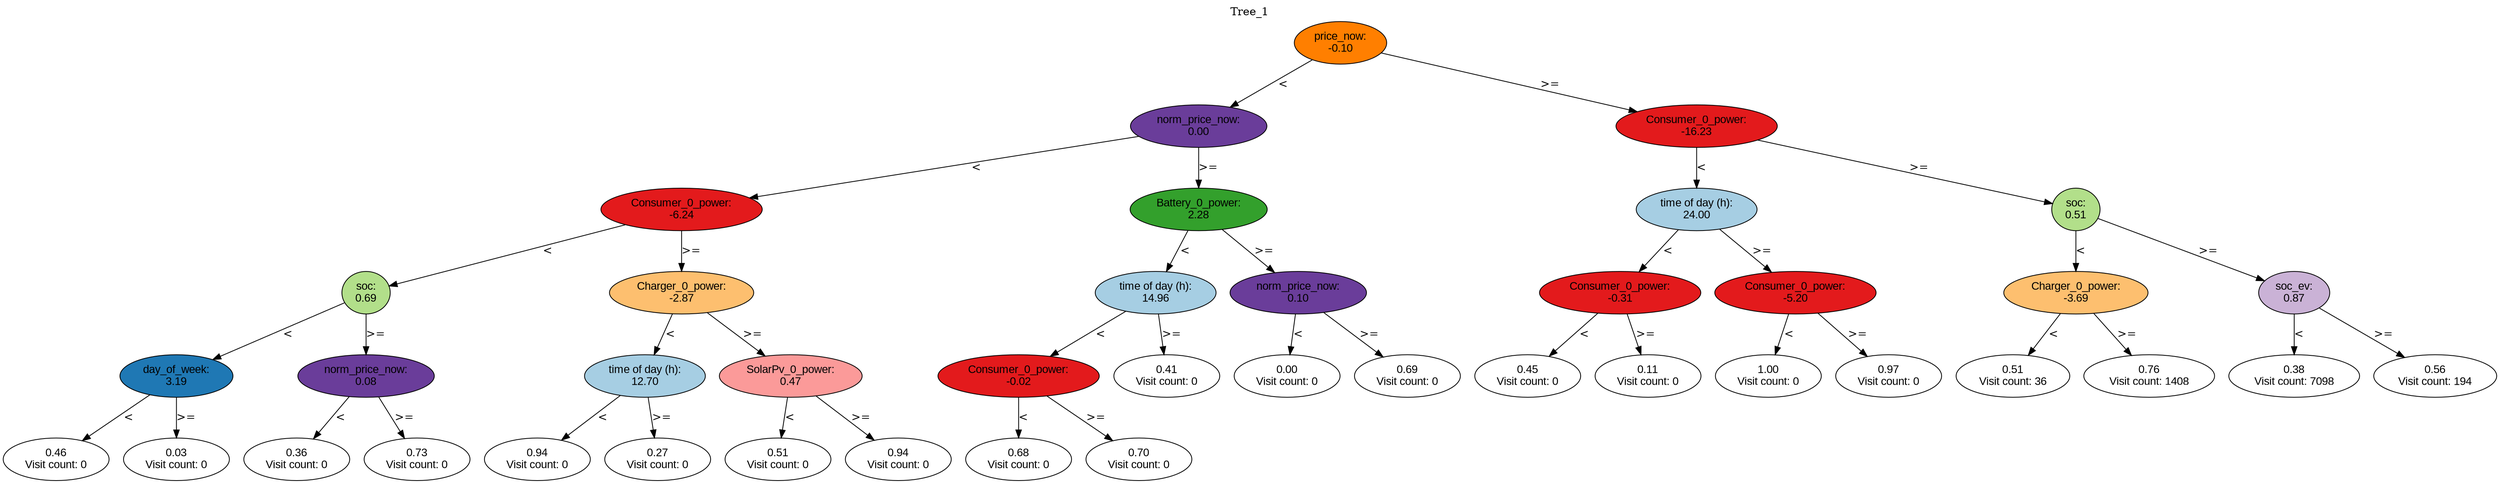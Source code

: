 digraph BST {
    node [fontname="Arial" style=filled colorscheme=paired12];
    0 [ label = "price_now:
-0.10" fillcolor=8];
    1 [ label = "norm_price_now:
0.00" fillcolor=10];
    2 [ label = "Consumer_0_power:
-6.24" fillcolor=6];
    3 [ label = "soc:
0.69" fillcolor=3];
    4 [ label = "day_of_week:
3.19" fillcolor=2];
    5 [ label = "0.46
Visit count: 0" fillcolor=white];
    6 [ label = "0.03
Visit count: 0" fillcolor=white];
    7 [ label = "norm_price_now:
0.08" fillcolor=10];
    8 [ label = "0.36
Visit count: 0" fillcolor=white];
    9 [ label = "0.73
Visit count: 0" fillcolor=white];
    10 [ label = "Charger_0_power:
-2.87" fillcolor=7];
    11 [ label = "time of day (h):
12.70" fillcolor=1];
    12 [ label = "0.94
Visit count: 0" fillcolor=white];
    13 [ label = "0.27
Visit count: 0" fillcolor=white];
    14 [ label = "SolarPv_0_power:
0.47" fillcolor=5];
    15 [ label = "0.51
Visit count: 0" fillcolor=white];
    16 [ label = "0.94
Visit count: 0" fillcolor=white];
    17 [ label = "Battery_0_power:
2.28" fillcolor=4];
    18 [ label = "time of day (h):
14.96" fillcolor=1];
    19 [ label = "Consumer_0_power:
-0.02" fillcolor=6];
    20 [ label = "0.68
Visit count: 0" fillcolor=white];
    21 [ label = "0.70
Visit count: 0" fillcolor=white];
    22 [ label = "0.41
Visit count: 0" fillcolor=white];
    23 [ label = "norm_price_now:
0.10" fillcolor=10];
    24 [ label = "0.00
Visit count: 0" fillcolor=white];
    25 [ label = "0.69
Visit count: 0" fillcolor=white];
    26 [ label = "Consumer_0_power:
-16.23" fillcolor=6];
    27 [ label = "time of day (h):
24.00" fillcolor=1];
    28 [ label = "Consumer_0_power:
-0.31" fillcolor=6];
    29 [ label = "0.45
Visit count: 0" fillcolor=white];
    30 [ label = "0.11
Visit count: 0" fillcolor=white];
    31 [ label = "Consumer_0_power:
-5.20" fillcolor=6];
    32 [ label = "1.00
Visit count: 0" fillcolor=white];
    33 [ label = "0.97
Visit count: 0" fillcolor=white];
    34 [ label = "soc:
0.51" fillcolor=3];
    35 [ label = "Charger_0_power:
-3.69" fillcolor=7];
    36 [ label = "0.51
Visit count: 36" fillcolor=white];
    37 [ label = "0.76
Visit count: 1408" fillcolor=white];
    38 [ label = "soc_ev:
0.87" fillcolor=9];
    39 [ label = "0.38
Visit count: 7098" fillcolor=white];
    40 [ label = "0.56
Visit count: 194" fillcolor=white];

    0  -> 1[ label = "<"];
    0  -> 26[ label = ">="];
    1  -> 2[ label = "<"];
    1  -> 17[ label = ">="];
    2  -> 3[ label = "<"];
    2  -> 10[ label = ">="];
    3  -> 4[ label = "<"];
    3  -> 7[ label = ">="];
    4  -> 5[ label = "<"];
    4  -> 6[ label = ">="];
    7  -> 8[ label = "<"];
    7  -> 9[ label = ">="];
    10  -> 11[ label = "<"];
    10  -> 14[ label = ">="];
    11  -> 12[ label = "<"];
    11  -> 13[ label = ">="];
    14  -> 15[ label = "<"];
    14  -> 16[ label = ">="];
    17  -> 18[ label = "<"];
    17  -> 23[ label = ">="];
    18  -> 19[ label = "<"];
    18  -> 22[ label = ">="];
    19  -> 20[ label = "<"];
    19  -> 21[ label = ">="];
    23  -> 24[ label = "<"];
    23  -> 25[ label = ">="];
    26  -> 27[ label = "<"];
    26  -> 34[ label = ">="];
    27  -> 28[ label = "<"];
    27  -> 31[ label = ">="];
    28  -> 29[ label = "<"];
    28  -> 30[ label = ">="];
    31  -> 32[ label = "<"];
    31  -> 33[ label = ">="];
    34  -> 35[ label = "<"];
    34  -> 38[ label = ">="];
    35  -> 36[ label = "<"];
    35  -> 37[ label = ">="];
    38  -> 39[ label = "<"];
    38  -> 40[ label = ">="];

    labelloc="t";
    label="Tree_1";
}